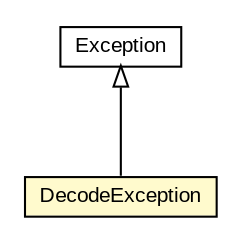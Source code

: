 #!/usr/local/bin/dot
#
# Class diagram 
# Generated by UMLGraph version 5.3 (http://www.umlgraph.org/)
#

digraph G {
	edge [fontname="arial",fontsize=10,labelfontname="arial",labelfontsize=10];
	node [fontname="arial",fontsize=10,shape=plaintext];
	nodesep=0.25;
	ranksep=0.5;
	// context.arch.comm.language.DecodeException
	c45974 [label=<<table title="context.arch.comm.language.DecodeException" border="0" cellborder="1" cellspacing="0" cellpadding="2" port="p" bgcolor="lemonChiffon" href="./DecodeException.html">
		<tr><td><table border="0" cellspacing="0" cellpadding="1">
<tr><td align="center" balign="center"> DecodeException </td></tr>
		</table></td></tr>
		</table>>, fontname="arial", fontcolor="black", fontsize=10.0];
	//context.arch.comm.language.DecodeException extends java.lang.Exception
	c46287:p -> c45974:p [dir=back,arrowtail=empty];
	// java.lang.Exception
	c46287 [label=<<table title="java.lang.Exception" border="0" cellborder="1" cellspacing="0" cellpadding="2" port="p" href="http://java.sun.com/j2se/1.4.2/docs/api/java/lang/Exception.html">
		<tr><td><table border="0" cellspacing="0" cellpadding="1">
<tr><td align="center" balign="center"> Exception </td></tr>
		</table></td></tr>
		</table>>, fontname="arial", fontcolor="black", fontsize=10.0];
}

